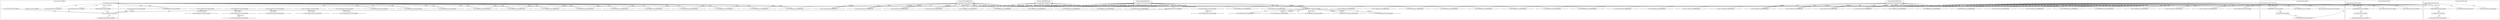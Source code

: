digraph G {
	"10.1.80.1:33910#ServerID_OuterContainerID"->"1_fwatchdog#ServerID_76c96688d7-5sj98"[ label="GET" ];
	"10.1.80.1:57170#ServerID_OuterContainerID"->"1_fwatchdog#ServerID_8665dd9487-8ztxg"[ label="GET" ];
	"1_fwatchdog#ServerID_76c96688d7-5sj98"->"10.1.80.1:33912#ServerID_OuterContainerID"[ label="RESPONSE" ];
	"10.1.80.1:40070#ServerID_OuterContainerID"->"1_fwatchdog#ServerID_6dcbcc88d5-mmq29"[ label="GET" ];
	"10.1.80.1:57168#ServerID_OuterContainerID"->"1_fwatchdog#ServerID_8665dd9487-8ztxg"[ label="GET" ];
	"1_fwatchdog#ServerID_76c96688d7-5sj98"->"10.1.80.1:33910#ServerID_OuterContainerID"[ label="RESPONSE" ];
	"10.1.80.1:40064#ServerID_OuterContainerID"->"1_fwatchdog#ServerID_6dcbcc88d5-mmq29"[ label="GET" ];
	"10.1.80.1:33912#ServerID_OuterContainerID"->"1_fwatchdog#ServerID_76c96688d7-5sj98"[ label="GET" ];
	"1_fwatchdog#ServerID_6dcbcc88d5-mmq29"->"10.1.80.1:40070#ServerID_OuterContainerID"[ label="RESPONSE" ];
	"1_fwatchdog#ServerID_8665dd9487-8ztxg"->"10.1.80.1:57170#ServerID_OuterContainerID"[ label="RESPONSE" ];
	"1_fwatchdog#ServerID_6dcbcc88d5-mmq29"->"10.1.80.1:40064#ServerID_OuterContainerID"[ label="RESPONSE" ];
	"1_fwatchdog#ServerID_8665dd9487-8ztxg"->"10.1.80.1:57168#ServerID_OuterContainerID"[ label="RESPONSE" ];
	"10.1.80.1:52979#ServerID_OuterContainerID"->"1_fwatchdog#ServerID_667d78fb58-w6kmc"[ label="GET" ];
	"10.1.80.1:52978#ServerID_OuterContainerID"->"1_fwatchdog#ServerID_667d78fb58-w6kmc"[ label="GET" ];
	"1_fwatchdog#ServerID_667d78fb58-w6kmc"->"10.1.80.1:52979#ServerID_OuterContainerID"[ label="RESPONSE" ];
	"1_fwatchdog#ServerID_667d78fb58-w6kmc"->"10.1.80.1:52978#ServerID_OuterContainerID"[ label="RESPONSE" ];
	"10.1.80.247:40612#ServerID_OuterContainerID"->"1_fwatchdog#ServerID_6dcbcc88d5-mmq29"[ label="POST" ];
	"1_fwatchdog#ServerID_6dcbcc88d5-mmq29"->"gateway:8080#ServerID_OuterContainerID"[ label="POST" ];
	"1_fwatchdog#ServerID_6dcbcc88d5-mmq29"->"10.1.80.247:8080#ServerID_OuterContainerID"[ label="POST" ];
	"10.1.80.247:36646#ServerID_OuterContainerID"->"1_fwatchdog#ServerID_8665dd9487-8ztxg"[ label="POST" ];
	"1_fwatchdog#ServerID_8665dd9487-8ztxg"->"10.1.80.247:36646#ServerID_OuterContainerID"[ label="RESPONSE" ];
	"10.1.80.247:8080#ServerID_OuterContainerID"->"1_fwatchdog#ServerID_6dcbcc88d5-mmq29"[ label="RESPONSE" ];
	"gateway:8080#ServerID_OuterContainerID"->"1_fwatchdog#ServerID_6dcbcc88d5-mmq29"[ label="RESPONSE" ];
	"10.1.80.247:41542#ServerID_OuterContainerID"->"1_fwatchdog#ServerID_76c96688d7-5sj98"[ label="POST" ];
	"1_fwatchdog#ServerID_76c96688d7-5sj98"->"10.1.80.247:41542#ServerID_OuterContainerID"[ label="RESPONSE" ];
	"1_fwatchdog#ServerID_6dcbcc88d5-mmq29"->"10.1.80.247:40612#ServerID_OuterContainerID"[ label="RESPONSE" ];
	"10.1.80.247:40640#ServerID_OuterContainerID"->"1_fwatchdog#ServerID_6dcbcc88d5-mmq29"[ label="POST" ];
	"1_fwatchdog#ServerID_6dcbcc88d5-mmq29"->"gateway:8080#ServerID_OuterContainerID"[ label="POST" ];
	"1_fwatchdog#ServerID_6dcbcc88d5-mmq29"->"10.1.80.247:8080#ServerID_OuterContainerID"[ label="POST" ];
	"10.1.80.247:49562#ServerID_OuterContainerID"->"1_fwatchdog#ServerID_667d78fb58-w6kmc"[ label="POST" ];
	"1_fwatchdog#ServerID_667d78fb58-w6kmc"->"10.1.80.247:49562#ServerID_OuterContainerID"[ label="RESPONSE" ];
	"10.1.80.247:8080#ServerID_OuterContainerID"->"1_fwatchdog#ServerID_6dcbcc88d5-mmq29"[ label="RESPONSE" ];
	"gateway:8080#ServerID_OuterContainerID"->"1_fwatchdog#ServerID_6dcbcc88d5-mmq29"[ label="RESPONSE" ];
	"1_fwatchdog#ServerID_6dcbcc88d5-mmq29"->"10.1.80.247:40640#ServerID_OuterContainerID"[ label="RESPONSE" ];
	"10.1.80.1:33981#ServerID_OuterContainerID"->"1_fwatchdog#ServerID_76c96688d7-5sj98"[ label="GET" ];
	"1_fwatchdog#ServerID_76c96688d7-5sj98"->"10.1.80.1:33981#ServerID_OuterContainerID"[ label="RESPONSE" ];
	"10.1.80.1:33980#ServerID_OuterContainerID"->"1_fwatchdog#ServerID_76c96688d7-5sj98"[ label="GET" ];
	"1_fwatchdog#ServerID_76c96688d7-5sj98"->"10.1.80.1:33980#ServerID_OuterContainerID"[ label="RESPONSE" ];
	"10.1.80.1:40138#ServerID_OuterContainerID"->"1_fwatchdog#ServerID_6dcbcc88d5-mmq29"[ label="GET" ];
	"10.1.80.1:57242#ServerID_OuterContainerID"->"1_fwatchdog#ServerID_8665dd9487-8ztxg"[ label="GET" ];
	"10.1.80.1:57238#ServerID_OuterContainerID"->"1_fwatchdog#ServerID_8665dd9487-8ztxg"[ label="GET" ];
	"10.1.80.1:40134#ServerID_OuterContainerID"->"1_fwatchdog#ServerID_6dcbcc88d5-mmq29"[ label="GET" ];
	"1_fwatchdog#ServerID_6dcbcc88d5-mmq29"->"10.1.80.1:40134#ServerID_OuterContainerID"[ label="RESPONSE" ];
	"1_fwatchdog#ServerID_8665dd9487-8ztxg"->"10.1.80.1:57238#ServerID_OuterContainerID"[ label="RESPONSE" ];
	"1_fwatchdog#ServerID_8665dd9487-8ztxg"->"10.1.80.1:57242#ServerID_OuterContainerID"[ label="RESPONSE" ];
	"1_fwatchdog#ServerID_6dcbcc88d5-mmq29"->"10.1.80.1:40138#ServerID_OuterContainerID"[ label="RESPONSE" ];
	"10.1.80.1:53048#ServerID_OuterContainerID"->"1_fwatchdog#ServerID_667d78fb58-w6kmc"[ label="GET" ];
	"10.1.80.1:53046#ServerID_OuterContainerID"->"1_fwatchdog#ServerID_667d78fb58-w6kmc"[ label="GET" ];
	"1_fwatchdog#ServerID_667d78fb58-w6kmc"->"10.1.80.1:53046#ServerID_OuterContainerID"[ label="RESPONSE" ];
	"1_fwatchdog#ServerID_667d78fb58-w6kmc"->"10.1.80.1:53048#ServerID_OuterContainerID"[ label="RESPONSE" ];
	"10.1.80.1:34010#ServerID_OuterContainerID"->"1_fwatchdog#ServerID_76c96688d7-5sj98"[ label="GET" ];
	"1_fwatchdog#ServerID_76c96688d7-5sj98"->"10.1.80.1:34010#ServerID_OuterContainerID"[ label="RESPONSE" ];
	"10.1.80.1:34012#ServerID_OuterContainerID"->"1_fwatchdog#ServerID_76c96688d7-5sj98"[ label="GET" ];
	"1_fwatchdog#ServerID_76c96688d7-5sj98"->"10.1.80.1:34012#ServerID_OuterContainerID"[ label="RESPONSE" ];
	"10.1.80.1:57272#ServerID_OuterContainerID"->"1_fwatchdog#ServerID_8665dd9487-8ztxg"[ label="GET" ];
	"10.1.80.1:40168#ServerID_OuterContainerID"->"1_fwatchdog#ServerID_6dcbcc88d5-mmq29"[ label="GET" ];
	"10.1.80.1:57266#ServerID_OuterContainerID"->"1_fwatchdog#ServerID_8665dd9487-8ztxg"[ label="GET" ];
	"10.1.80.1:40164#ServerID_OuterContainerID"->"1_fwatchdog#ServerID_6dcbcc88d5-mmq29"[ label="GET" ];
	"1_fwatchdog#ServerID_8665dd9487-8ztxg"->"10.1.80.1:57266#ServerID_OuterContainerID"[ label="RESPONSE" ];
	"1_fwatchdog#ServerID_8665dd9487-8ztxg"->"10.1.80.1:57272#ServerID_OuterContainerID"[ label="RESPONSE" ];
	"1_fwatchdog#ServerID_6dcbcc88d5-mmq29"->"10.1.80.1:40168#ServerID_OuterContainerID"[ label="RESPONSE" ];
	"1_fwatchdog#ServerID_6dcbcc88d5-mmq29"->"10.1.80.1:40164#ServerID_OuterContainerID"[ label="RESPONSE" ];
	"10.1.80.1:53077#ServerID_OuterContainerID"->"1_fwatchdog#ServerID_667d78fb58-w6kmc"[ label="GET" ];
	"1_fwatchdog#ServerID_667d78fb58-w6kmc"->"10.1.80.1:53077#ServerID_OuterContainerID"[ label="RESPONSE" ];
	"10.1.80.1:53076#ServerID_OuterContainerID"->"1_fwatchdog#ServerID_667d78fb58-w6kmc"[ label="GET" ];
	"1_fwatchdog#ServerID_667d78fb58-w6kmc"->"10.1.80.1:53076#ServerID_OuterContainerID"[ label="RESPONSE" ];
	"10.1.80.1:34032#ServerID_OuterContainerID"->"1_fwatchdog#ServerID_76c96688d7-5sj98"[ label="GET" ];
	"1_fwatchdog#ServerID_76c96688d7-5sj98"->"10.1.80.1:34032#ServerID_OuterContainerID"[ label="RESPONSE" ];
	"10.1.80.1:34034#ServerID_OuterContainerID"->"1_fwatchdog#ServerID_76c96688d7-5sj98"[ label="GET" ];
	"1_fwatchdog#ServerID_76c96688d7-5sj98"->"10.1.80.1:34034#ServerID_OuterContainerID"[ label="RESPONSE" ];
	"10.1.80.1:57290#ServerID_OuterContainerID"->"1_fwatchdog#ServerID_8665dd9487-8ztxg"[ label="GET" ];
	"10.1.80.1:57288#ServerID_OuterContainerID"->"1_fwatchdog#ServerID_8665dd9487-8ztxg"[ label="GET" ];
	"10.1.80.1:40190#ServerID_OuterContainerID"->"1_fwatchdog#ServerID_6dcbcc88d5-mmq29"[ label="GET" ];
	"1_fwatchdog#ServerID_8665dd9487-8ztxg"->"10.1.80.1:57288#ServerID_OuterContainerID"[ label="RESPONSE" ];
	"1_fwatchdog#ServerID_8665dd9487-8ztxg"->"10.1.80.1:57290#ServerID_OuterContainerID"[ label="RESPONSE" ];
	"1_fwatchdog#ServerID_6dcbcc88d5-mmq29"->"10.1.80.1:40190#ServerID_OuterContainerID"[ label="RESPONSE" ];
	"10.1.80.1:40192#ServerID_OuterContainerID"->"1_fwatchdog#ServerID_6dcbcc88d5-mmq29"[ label="GET" ];
	"1_fwatchdog#ServerID_6dcbcc88d5-mmq29"->"10.1.80.1:40192#ServerID_OuterContainerID"[ label="RESPONSE" ];
	"10.1.80.1:53100#ServerID_OuterContainerID"->"1_fwatchdog#ServerID_667d78fb58-w6kmc"[ label="GET" ];
	"1_fwatchdog#ServerID_667d78fb58-w6kmc"->"10.1.80.1:53100#ServerID_OuterContainerID"[ label="RESPONSE" ];
	"10.1.80.1:53098#ServerID_OuterContainerID"->"1_fwatchdog#ServerID_667d78fb58-w6kmc"[ label="GET" ];
	"10.1.80.1:33853#ServerID_OuterContainerID"->"1_fwatchdog#ServerID_4451aee8bc70"[ label="read" ];
	"1_fwatchdog#ServerID_667d78fb58-w6kmc"->"10.1.80.1:53098#ServerID_OuterContainerID"[ label="RESPONSE" ];
	"1_fwatchdog#ServerID_4451aee8bc70"->"10.1.80.1:33853#ServerID_OuterContainerID"[ label="write" ];
	"10.1.80.1:33852#ServerID_OuterContainerID"->"1_fwatchdog#ServerID_4451aee8bc70"[ label="read" ];
	"1_fwatchdog#ServerID_4451aee8bc70"->"10.1.80.1:33852#ServerID_OuterContainerID"[ label="write" ];
	"10.1.80.1:40010#ServerID_OuterContainerID"->"1_fwatchdog#ServerID_b10d4e8ff34a"[ label="read" ];
	"10.1.80.1:40006#ServerID_OuterContainerID"->"1_fwatchdog#ServerID_b10d4e8ff34a"[ label="read" ];
	"1_fwatchdog#ServerID_b10d4e8ff34a"->"10.1.80.1:40010#ServerID_OuterContainerID"[ label="write" ];
	"1_fwatchdog#ServerID_b10d4e8ff34a"->"10.1.80.1:40006#ServerID_OuterContainerID"[ label="write" ];
	"10.1.80.1:57114#ServerID_OuterContainerID"->"1_fwatchdog#ServerID_b81a51f66a3b"[ label="read" ];
	"10.1.80.1:57110#ServerID_OuterContainerID"->"1_fwatchdog#ServerID_b81a51f66a3b"[ label="read" ];
	"1_fwatchdog#ServerID_b81a51f66a3b"->"10.1.80.1:57114#ServerID_OuterContainerID"[ label="write" ];
	"1_fwatchdog#ServerID_b81a51f66a3b"->"10.1.80.1:57110#ServerID_OuterContainerID"[ label="write" ];
	"10.1.80.1:52918#ServerID_OuterContainerID"->"1_fwatchdog#ServerID_ef03aa1de3fe"[ label="read" ];
	"10.1.80.1:52920#ServerID_OuterContainerID"->"1_fwatchdog#ServerID_ef03aa1de3fe"[ label="read" ];
	"1_fwatchdog#ServerID_ef03aa1de3fe"->"10.1.80.1:52920#ServerID_OuterContainerID"[ label="write" ];
	"1_fwatchdog#ServerID_ef03aa1de3fe"->"10.1.80.1:52918#ServerID_OuterContainerID"[ label="write" ];
	"10.1.80.1:33880#ServerID_OuterContainerID"->"1_fwatchdog#ServerID_4451aee8bc70"[ label="read" ];
	"10.1.80.1:33882#ServerID_OuterContainerID"->"1_fwatchdog#ServerID_4451aee8bc70"[ label="read" ];
	"1_fwatchdog#ServerID_4451aee8bc70"->"10.1.80.1:33882#ServerID_OuterContainerID"[ label="write" ];
	"1_fwatchdog#ServerID_4451aee8bc70"->"10.1.80.1:33880#ServerID_OuterContainerID"[ label="write" ];
	"10.1.80.1:57140#ServerID_OuterContainerID"->"1_fwatchdog#ServerID_b81a51f66a3b"[ label="read" ];
	"1_fwatchdog#ServerID_b81a51f66a3b"->"10.1.80.1:57140#ServerID_OuterContainerID"[ label="write" ];
	"10.1.80.1:57138#ServerID_OuterContainerID"->"1_fwatchdog#ServerID_b81a51f66a3b"[ label="read" ];
	"1_fwatchdog#ServerID_b81a51f66a3b"->"10.1.80.1:57138#ServerID_OuterContainerID"[ label="write" ];
	"10.1.80.1:40042#ServerID_OuterContainerID"->"1_fwatchdog#ServerID_b10d4e8ff34a"[ label="read" ];
	"1_fwatchdog#ServerID_b10d4e8ff34a"->"10.1.80.1:40040#ServerID_OuterContainerID"[ label="write" ];
	"10.1.80.1:40040#ServerID_OuterContainerID"->"1_fwatchdog#ServerID_b10d4e8ff34a"[ label="read" ];
	"1_fwatchdog#ServerID_b10d4e8ff34a"->"10.1.80.1:40042#ServerID_OuterContainerID"[ label="write" ];
	"10.1.80.1:52951#ServerID_OuterContainerID"->"1_fwatchdog#ServerID_ef03aa1de3fe"[ label="read" ];
	"10.1.80.1:52950#ServerID_OuterContainerID"->"1_fwatchdog#ServerID_ef03aa1de3fe"[ label="read" ];
	"1_fwatchdog#ServerID_ef03aa1de3fe"->"10.1.80.1:52950#ServerID_OuterContainerID"[ label="write" ];
	"1_fwatchdog#ServerID_ef03aa1de3fe"->"10.1.80.1:52951#ServerID_OuterContainerID"[ label="write" ];
	"10.1.80.1:33912#ServerID_OuterContainerID"->"1_fwatchdog#ServerID_4451aee8bc70"[ label="read" ];
	"10.1.80.1:33910#ServerID_OuterContainerID"->"1_fwatchdog#ServerID_4451aee8bc70"[ label="read" ];
	"1_fwatchdog#ServerID_4451aee8bc70"->"10.1.80.1:33910#ServerID_OuterContainerID"[ label="write" ];
	"1_fwatchdog#ServerID_4451aee8bc70"->"10.1.80.1:33912#ServerID_OuterContainerID"[ label="write" ];
	"10.1.80.1:40070#ServerID_OuterContainerID"->"1_fwatchdog#ServerID_b10d4e8ff34a"[ label="read" ];
	"10.1.80.1:57170#ServerID_OuterContainerID"->"1_fwatchdog#ServerID_b81a51f66a3b"[ label="read" ];
	"1_fwatchdog#ServerID_b10d4e8ff34a"->"10.1.80.1:40070#ServerID_OuterContainerID"[ label="write" ];
	"10.1.80.1:40064#ServerID_OuterContainerID"->"1_fwatchdog#ServerID_b10d4e8ff34a"[ label="read" ];
	"1_fwatchdog#ServerID_b81a51f66a3b"->"10.1.80.1:57170#ServerID_OuterContainerID"[ label="write" ];
	"1_fwatchdog#ServerID_b10d4e8ff34a"->"10.1.80.1:40064#ServerID_OuterContainerID"[ label="write" ];
	"10.1.80.1:57168#ServerID_OuterContainerID"->"1_fwatchdog#ServerID_b81a51f66a3b"[ label="read" ];
	"1_fwatchdog#ServerID_b81a51f66a3b"->"10.1.80.1:57168#ServerID_OuterContainerID"[ label="write" ];
	"10.1.80.1:52979#ServerID_OuterContainerID"->"1_fwatchdog#ServerID_ef03aa1de3fe"[ label="read" ];
	"1_fwatchdog#ServerID_ef03aa1de3fe"->"10.1.80.1:52979#ServerID_OuterContainerID"[ label="write" ];
	"10.1.80.1:52978#ServerID_OuterContainerID"->"1_fwatchdog#ServerID_ef03aa1de3fe"[ label="read" ];
	"1_fwatchdog#ServerID_ef03aa1de3fe"->"10.1.80.1:52978#ServerID_OuterContainerID"[ label="write" ];
	"10.1.80.247:40612#ServerID_OuterContainerID"->"1_fwatchdog#ServerID_b10d4e8ff34a"[ label="read" ];
	"1_fwatchdog#ServerID_b10d4e8ff34a"->"pipe:[320783068]#ServerID_b10d4e8ff34a"[ label="write" ];
	"1_fwatchdog#ServerID_b10d4e8ff34a"->"localhost:3000#ServerID_b10d4e8ff34a"[ label="connect" ];
	"localhost:3000#ServerID_b10d4e8ff34a"->"1_fwatchdog#ServerID_b10d4e8ff34a"[ label="read" ];
	"1_fwatchdog#ServerID_b10d4e8ff34a"->"localhost:3000#ServerID_b10d4e8ff34a"[ label="write" ];
	"11_node#ServerID_b10d4e8ff34a"->"pipe:[320783202]#ServerID_b10d4e8ff34a"[ label="write" ];
	"localhost:3000#ServerID_b10d4e8ff34a"->"11_node#ServerID_b10d4e8ff34a"[ label="read" ];
	"/etc/hosts#ServerID_b10d4e8ff34a"->"11_node#ServerID_b10d4e8ff34a"[ label="read" ];
	"/etc/resolv.conf#ServerID_b10d4e8ff34a"->"11_node#ServerID_b10d4e8ff34a"[ label="read" ];
	"11_node#ServerID_b10d4e8ff34a"->"10.152.183.10:53#ServerID_OuterContainerID"[ label="sendto" ];
	"10.152.183.10:53#ServerID_OuterContainerID"->"11_node#ServerID_b10d4e8ff34a"[ label="recvfrom" ];
	"11_node#ServerID_b10d4e8ff34a"->"gateway:8080#ServerID_OuterContainerID"[ label="connect" ];
	"localhost:3000#ServerID_b81a51f66a3b"->"1_fwatchdog#ServerID_b81a51f66a3b"[ label="read" ];
	"1_fwatchdog#ServerID_b81a51f66a3b"->"pipe:[320783878]#ServerID_b81a51f66a3b"[ label="write" ];
	"1_fwatchdog#ServerID_b81a51f66a3b"->"localhost:3000#ServerID_b81a51f66a3b"[ label="connect" ];
	"10.1.80.247:36646#ServerID_OuterContainerID"->"1_fwatchdog#ServerID_b81a51f66a3b"[ label="read" ];
	"12_node#ServerID_b81a51f66a3b"->"pipe:[320784050]#ServerID_b81a51f66a3b"[ label="write" ];
	"localhost:3000#ServerID_b81a51f66a3b"->"12_node#ServerID_b81a51f66a3b"[ label="read" ];
	"1_fwatchdog#ServerID_b81a51f66a3b"->"localhost:3000#ServerID_b81a51f66a3b"[ label="write" ];
	"1_fwatchdog#ServerID_b81a51f66a3b"->"pipe:[320783879]#ServerID_b81a51f66a3b"[ label="write" ];
	"1_fwatchdog#ServerID_b81a51f66a3b"->"10.1.80.247:36646#ServerID_OuterContainerID"[ label="write" ];
	"gateway:8080#ServerID_OuterContainerID"->"11_node#ServerID_b10d4e8ff34a"[ label="read" ];
	"localhost:3000#ServerID_4451aee8bc70"->"16_node#ServerID_4451aee8bc70"[ label="read" ];
	"1_fwatchdog#ServerID_4451aee8bc70"->"localhost:3000#ServerID_4451aee8bc70"[ label="connect" ];
	"10.1.80.247:41542#ServerID_OuterContainerID"->"1_fwatchdog#ServerID_4451aee8bc70"[ label="read" ];
	"localhost:3000#ServerID_4451aee8bc70"->"1_fwatchdog#ServerID_4451aee8bc70"[ label="read" ];
	"16_node#ServerID_4451aee8bc70"->"pipe:[320783834]#ServerID_4451aee8bc70"[ label="write" ];
	"1_fwatchdog#ServerID_4451aee8bc70"->"localhost:3000#ServerID_4451aee8bc70"[ label="write" ];
	"pipe:[320783834]#ServerID_4451aee8bc70"->"1_fwatchdog#ServerID_4451aee8bc70"[ label="read" ];
	"1_fwatchdog#ServerID_4451aee8bc70"->"pipe:[320783696]#ServerID_4451aee8bc70"[ label="write" ];
	"1_fwatchdog#ServerID_4451aee8bc70"->"/home/app/request.alastor.log#ServerID_4451aee8bc70"[ label="write" ];
	"1_fwatchdog#ServerID_4451aee8bc70"->"10.1.80.247:41542#ServerID_OuterContainerID"[ label="write" ];
	"1_fwatchdog#ServerID_b10d4e8ff34a"->"pipe:[320783069]#ServerID_b10d4e8ff34a"[ label="write" ];
	"1_fwatchdog#ServerID_b10d4e8ff34a"->"10.1.80.247:40612#ServerID_OuterContainerID"[ label="write" ];
	"10.1.80.247:40640#ServerID_OuterContainerID"->"1_fwatchdog#ServerID_b10d4e8ff34a"[ label="read" ];
	"10.1.80.247:49562#ServerID_OuterContainerID"->"1_fwatchdog#ServerID_ef03aa1de3fe"[ label="read" ];
	"1_fwatchdog#ServerID_ef03aa1de3fe"->"localhost:3000#ServerID_ef03aa1de3fe"[ label="connect" ];
	"1_fwatchdog#ServerID_ef03aa1de3fe"->"localhost:3000#ServerID_ef03aa1de3fe"[ label="write" ];
	"localhost:3000#ServerID_ef03aa1de3fe"->"1_fwatchdog#ServerID_ef03aa1de3fe"[ label="read" ];
	"1_fwatchdog#ServerID_ef03aa1de3fe"->"pipe:[320783281]#ServerID_ef03aa1de3fe"[ label="write" ];
	"localhost:3000#ServerID_ef03aa1de3fe"->"12_node#ServerID_ef03aa1de3fe"[ label="read" ];
	"12_node#ServerID_ef03aa1de3fe"->"pipe:[320784729]#ServerID_ef03aa1de3fe"[ label="write" ];
	"1_fwatchdog#ServerID_ef03aa1de3fe"->"pipe:[320783282]#ServerID_ef03aa1de3fe"[ label="write" ];
	"1_fwatchdog#ServerID_ef03aa1de3fe"->"10.1.80.247:49562#ServerID_OuterContainerID"[ label="write" ];
	"1_fwatchdog#ServerID_b10d4e8ff34a"->"10.1.80.247:40640#ServerID_OuterContainerID"[ label="write" ];
	"1_fwatchdog#ServerID_4451aee8bc70"->"10.1.80.1:33981#ServerID_OuterContainerID"[ label="write" ];
	"10.1.80.1:33981#ServerID_OuterContainerID"->"1_fwatchdog#ServerID_4451aee8bc70"[ label="read" ];
	"10.1.80.1:33980#ServerID_OuterContainerID"->"1_fwatchdog#ServerID_4451aee8bc70"[ label="read" ];
	"10.1.80.1:40134#ServerID_OuterContainerID"->"1_fwatchdog#ServerID_b10d4e8ff34a"[ label="read" ];
	"1_fwatchdog#ServerID_4451aee8bc70"->"10.1.80.1:33980#ServerID_OuterContainerID"[ label="write" ];
	"10.1.80.1:57238#ServerID_OuterContainerID"->"1_fwatchdog#ServerID_b81a51f66a3b"[ label="read" ];
	"10.1.80.1:40138#ServerID_OuterContainerID"->"1_fwatchdog#ServerID_b10d4e8ff34a"[ label="read" ];
	"10.1.80.1:57242#ServerID_OuterContainerID"->"1_fwatchdog#ServerID_b81a51f66a3b"[ label="read" ];
	"1_fwatchdog#ServerID_b10d4e8ff34a"->"10.1.80.1:40134#ServerID_OuterContainerID"[ label="write" ];
	"1_fwatchdog#ServerID_b81a51f66a3b"->"10.1.80.1:57238#ServerID_OuterContainerID"[ label="write" ];
	"1_fwatchdog#ServerID_b10d4e8ff34a"->"10.1.80.1:40138#ServerID_OuterContainerID"[ label="write" ];
	"1_fwatchdog#ServerID_b81a51f66a3b"->"10.1.80.1:57242#ServerID_OuterContainerID"[ label="write" ];
	"10.1.80.1:53048#ServerID_OuterContainerID"->"1_fwatchdog#ServerID_ef03aa1de3fe"[ label="read" ];
	"1_fwatchdog#ServerID_ef03aa1de3fe"->"10.1.80.1:53046#ServerID_OuterContainerID"[ label="write" ];
	"10.1.80.1:53046#ServerID_OuterContainerID"->"1_fwatchdog#ServerID_ef03aa1de3fe"[ label="read" ];
	"1_fwatchdog#ServerID_ef03aa1de3fe"->"10.1.80.1:53048#ServerID_OuterContainerID"[ label="write" ];
	"10.1.80.1:34010#ServerID_OuterContainerID"->"1_fwatchdog#ServerID_4451aee8bc70"[ label="read" ];
	"1_fwatchdog#ServerID_4451aee8bc70"->"10.1.80.1:34010#ServerID_OuterContainerID"[ label="write" ];
	"10.1.80.1:57266#ServerID_OuterContainerID"->"1_fwatchdog#ServerID_b81a51f66a3b"[ label="read" ];
	"10.1.80.1:34012#ServerID_OuterContainerID"->"1_fwatchdog#ServerID_4451aee8bc70"[ label="read" ];
	"1_fwatchdog#ServerID_4451aee8bc70"->"10.1.80.1:34012#ServerID_OuterContainerID"[ label="write" ];
	"10.1.80.1:40164#ServerID_OuterContainerID"->"1_fwatchdog#ServerID_b10d4e8ff34a"[ label="read" ];
	"10.1.80.1:40168#ServerID_OuterContainerID"->"1_fwatchdog#ServerID_b10d4e8ff34a"[ label="read" ];
	"10.1.80.1:57272#ServerID_OuterContainerID"->"1_fwatchdog#ServerID_b81a51f66a3b"[ label="read" ];
	"1_fwatchdog#ServerID_b81a51f66a3b"->"10.1.80.1:57266#ServerID_OuterContainerID"[ label="write" ];
	"1_fwatchdog#ServerID_b81a51f66a3b"->"10.1.80.1:57272#ServerID_OuterContainerID"[ label="write" ];
	"1_fwatchdog#ServerID_b10d4e8ff34a"->"10.1.80.1:40168#ServerID_OuterContainerID"[ label="write" ];
	"1_fwatchdog#ServerID_b10d4e8ff34a"->"10.1.80.1:40164#ServerID_OuterContainerID"[ label="write" ];
	"10.1.80.1:53076#ServerID_OuterContainerID"->"1_fwatchdog#ServerID_ef03aa1de3fe"[ label="read" ];
	"10.1.80.1:53077#ServerID_OuterContainerID"->"1_fwatchdog#ServerID_ef03aa1de3fe"[ label="read" ];
	"1_fwatchdog#ServerID_ef03aa1de3fe"->"10.1.80.1:53077#ServerID_OuterContainerID"[ label="write" ];
	"10.1.80.1:34034#ServerID_OuterContainerID"->"1_fwatchdog#ServerID_4451aee8bc70"[ label="read" ];
	"10.1.80.1:34032#ServerID_OuterContainerID"->"1_fwatchdog#ServerID_4451aee8bc70"[ label="read" ];
	"1_fwatchdog#ServerID_ef03aa1de3fe"->"10.1.80.1:53076#ServerID_OuterContainerID"[ label="write" ];
	"1_fwatchdog#ServerID_4451aee8bc70"->"10.1.80.1:34032#ServerID_OuterContainerID"[ label="write" ];
	"1_fwatchdog#ServerID_4451aee8bc70"->"10.1.80.1:34034#ServerID_OuterContainerID"[ label="write" ];
	"10.1.80.1:57288#ServerID_OuterContainerID"->"1_fwatchdog#ServerID_b81a51f66a3b"[ label="read" ];
	"10.1.80.1:57290#ServerID_OuterContainerID"->"1_fwatchdog#ServerID_b81a51f66a3b"[ label="read" ];
	"10.1.80.1:40190#ServerID_OuterContainerID"->"1_fwatchdog#ServerID_b10d4e8ff34a"[ label="read" ];
	"1_fwatchdog#ServerID_b81a51f66a3b"->"10.1.80.1:57288#ServerID_OuterContainerID"[ label="write" ];
	"1_fwatchdog#ServerID_b81a51f66a3b"->"10.1.80.1:57290#ServerID_OuterContainerID"[ label="write" ];
	"1_fwatchdog#ServerID_b10d4e8ff34a"->"10.1.80.1:40190#ServerID_OuterContainerID"[ label="write" ];
	"10.1.80.1:40192#ServerID_OuterContainerID"->"1_fwatchdog#ServerID_b10d4e8ff34a"[ label="read" ];
	"1_fwatchdog#ServerID_b10d4e8ff34a"->"10.1.80.1:40192#ServerID_OuterContainerID"[ label="write" ];
	"10.1.80.1:53100#ServerID_OuterContainerID"->"1_fwatchdog#ServerID_ef03aa1de3fe"[ label="read" ];
	"10.1.80.1:53098#ServerID_OuterContainerID"->"1_fwatchdog#ServerID_ef03aa1de3fe"[ label="read" ];
	"1_fwatchdog#ServerID_ef03aa1de3fe"->"10.1.80.1:53100#ServerID_OuterContainerID"[ label="write" ];
	"1_fwatchdog#ServerID_ef03aa1de3fe"->"10.1.80.1:53098#ServerID_OuterContainerID"[ label="write" ];
	"10.1.80.235:8181#ServerID_OuterContainerID"->"10.1.80.1:40538#ServerID_OuterContainerID"[ label="RESPONSE" ];
	"10.1.80.1:40538#ServerID_OuterContainerID"->"10.1.80.235:8181#ServerID_OuterContainerID"[ label="GET" ];
	"10.1.80.1:48676#ServerID_OuterContainerID"->"10.1.80.233:8000#ServerID_OuterContainerID"[ label="GET" ];
	"10.1.80.233:8000#ServerID_OuterContainerID"->"10.1.80.1:48676#ServerID_OuterContainerID"[ label="RESPONSE" ];
	"10.1.80.1:51376#ServerID_OuterContainerID"->"10.1.80.243:9090#ServerID_OuterContainerID"[ label="GET" ];
	"10.1.80.243:9090#ServerID_OuterContainerID"->"10.1.80.1:51376#ServerID_OuterContainerID"[ label="RESPONSE" ];
	"10.1.80.1:49006#ServerID_OuterContainerID"->"10.1.80.247:8080#ServerID_OuterContainerID"[ label="POST" ];
	"10.1.80.247:8080#ServerID_OuterContainerID"->"10.1.80.1:49006#ServerID_OuterContainerID"[ label="RESPONSE" ];
	"10.1.80.247:8080#ServerID_OuterContainerID"->"10.0.88.125:31112#ServerID_OuterContainerID"[ label="RESPONSE" ];
	"10.1.80.1:56538#ServerID_OuterContainerID"->"10.1.80.247:8080#ServerID_OuterContainerID"[ label="POST" ];
	"10.1.80.247:8080#ServerID_OuterContainerID"->"10.1.80.1:56538#ServerID_OuterContainerID"[ label="RESPONSE" ];
	"10.1.80.247:8080#ServerID_OuterContainerID"->"10.0.88.125:31112#ServerID_OuterContainerID"[ label="RESPONSE" ];
	"10.1.80.243:35070#ServerID_OuterContainerID"->"10.1.80.247:8082#ServerID_OuterContainerID"[ label="GET" ];
	"10.1.80.247:8082#ServerID_OuterContainerID"->"10.1.80.243:35070#ServerID_OuterContainerID"[ label="RESPONSE" ];
	"10.1.80.1:48882#ServerID_OuterContainerID"->"10.1.80.245:9093#ServerID_OuterContainerID"[ label="GET" ];
	"10.1.80.1:45134#ServerID_OuterContainerID"->"10.1.80.235:8080#ServerID_OuterContainerID"[ label="GET" ];
	"10.1.80.245:9093#ServerID_OuterContainerID"->"10.1.80.1:48882#ServerID_OuterContainerID"[ label="RESPONSE" ];
	"10.1.80.235:8080#ServerID_OuterContainerID"->"10.1.80.1:45134#ServerID_OuterContainerID"[ label="RESPONSE" ];
	"10.1.80.1:36528#ServerID_OuterContainerID"->"10.1.80.247:8080#ServerID_OuterContainerID"[ label="GET" ];
	"10.1.80.247:8080#ServerID_OuterContainerID"->"10.1.80.1:36528#ServerID_OuterContainerID"[ label="RESPONSE" ];
	"10.1.80.1:36530#ServerID_OuterContainerID"->"10.1.80.247:8080#ServerID_OuterContainerID"[ label="GET" ];
	"10.1.80.247:8080#ServerID_OuterContainerID"->"10.1.80.1:36530#ServerID_OuterContainerID"[ label="RESPONSE" ];
	"10.1.80.1:48914#ServerID_OuterContainerID"->"10.1.80.245:9093#ServerID_OuterContainerID"[ label="GET" ];
	"10.1.80.245:9093#ServerID_OuterContainerID"->"10.1.80.1:48914#ServerID_OuterContainerID"[ label="RESPONSE" ];
	subgraph "clusterServerID_4451aee8bc70" {
	label="clusterServerID_4451aee8bc70";
	"/home/app/request.alastor.log#ServerID_4451aee8bc70" [ shape=ellipse ];
	"16_node#ServerID_4451aee8bc70" [ shape=box ];
	"1_fwatchdog#ServerID_4451aee8bc70" [ shape=box ];
	"localhost:3000#ServerID_4451aee8bc70" [ shape=diamond ];
	"pipe:[320783696]#ServerID_4451aee8bc70" [ shape=ellipse ];
	"pipe:[320783834]#ServerID_4451aee8bc70" [ shape=ellipse ];

}
;
	subgraph "clusterServerID_667d78fb58-w6kmc" {
	label="clusterServerID_667d78fb58-w6kmc";
	"1_fwatchdog#ServerID_667d78fb58-w6kmc" [ shape=box ];

}
;
	subgraph "clusterServerID_6dcbcc88d5-mmq29" {
	label="clusterServerID_6dcbcc88d5-mmq29";
	"1_fwatchdog#ServerID_6dcbcc88d5-mmq29" [ shape=box ];

}
;
	subgraph "clusterServerID_76c96688d7-5sj98" {
	label="clusterServerID_76c96688d7-5sj98";
	"1_fwatchdog#ServerID_76c96688d7-5sj98" [ shape=box ];

}
;
	subgraph "clusterServerID_8665dd9487-8ztxg" {
	label="clusterServerID_8665dd9487-8ztxg";
	"1_fwatchdog#ServerID_8665dd9487-8ztxg" [ shape=box ];

}
;
	subgraph "clusterServerID_OuterContainerID" {
	label="clusterServerID_OuterContainerID";
	"10.0.88.125:31112#ServerID_OuterContainerID" [ shape=diamond ];
	"10.1.80.1:33852#ServerID_OuterContainerID" [ shape=diamond ];
	"10.1.80.1:33853#ServerID_OuterContainerID" [ shape=diamond ];
	"10.1.80.1:33880#ServerID_OuterContainerID" [ shape=diamond ];
	"10.1.80.1:33882#ServerID_OuterContainerID" [ shape=diamond ];
	"10.1.80.1:33910#ServerID_OuterContainerID" [ shape=diamond ];
	"10.1.80.1:33912#ServerID_OuterContainerID" [ shape=diamond ];
	"10.1.80.1:33980#ServerID_OuterContainerID" [ shape=diamond ];
	"10.1.80.1:33981#ServerID_OuterContainerID" [ shape=diamond ];
	"10.1.80.1:34010#ServerID_OuterContainerID" [ shape=diamond ];
	"10.1.80.1:34012#ServerID_OuterContainerID" [ shape=diamond ];
	"10.1.80.1:34032#ServerID_OuterContainerID" [ shape=diamond ];
	"10.1.80.1:34034#ServerID_OuterContainerID" [ shape=diamond ];
	"10.1.80.1:36528#ServerID_OuterContainerID" [ shape=diamond ];
	"10.1.80.1:36530#ServerID_OuterContainerID" [ shape=diamond ];
	"10.1.80.1:40006#ServerID_OuterContainerID" [ shape=diamond ];
	"10.1.80.1:40010#ServerID_OuterContainerID" [ shape=diamond ];
	"10.1.80.1:40040#ServerID_OuterContainerID" [ shape=diamond ];
	"10.1.80.1:40042#ServerID_OuterContainerID" [ shape=diamond ];
	"10.1.80.1:40064#ServerID_OuterContainerID" [ shape=diamond ];
	"10.1.80.1:40070#ServerID_OuterContainerID" [ shape=diamond ];
	"10.1.80.1:40134#ServerID_OuterContainerID" [ shape=diamond ];
	"10.1.80.1:40138#ServerID_OuterContainerID" [ shape=diamond ];
	"10.1.80.1:40164#ServerID_OuterContainerID" [ shape=diamond ];
	"10.1.80.1:40168#ServerID_OuterContainerID" [ shape=diamond ];
	"10.1.80.1:40190#ServerID_OuterContainerID" [ shape=diamond ];
	"10.1.80.1:40192#ServerID_OuterContainerID" [ shape=diamond ];
	"10.1.80.1:40538#ServerID_OuterContainerID" [ shape=diamond ];
	"10.1.80.1:45134#ServerID_OuterContainerID" [ shape=diamond ];
	"10.1.80.1:48676#ServerID_OuterContainerID" [ shape=diamond ];
	"10.1.80.1:48882#ServerID_OuterContainerID" [ shape=diamond ];
	"10.1.80.1:48914#ServerID_OuterContainerID" [ shape=diamond ];
	"10.1.80.1:49006#ServerID_OuterContainerID" [ shape=diamond ];
	"10.1.80.1:51376#ServerID_OuterContainerID" [ shape=diamond ];
	"10.1.80.1:52918#ServerID_OuterContainerID" [ shape=diamond ];
	"10.1.80.1:52920#ServerID_OuterContainerID" [ shape=diamond ];
	"10.1.80.1:52950#ServerID_OuterContainerID" [ shape=diamond ];
	"10.1.80.1:52951#ServerID_OuterContainerID" [ shape=diamond ];
	"10.1.80.1:52978#ServerID_OuterContainerID" [ shape=diamond ];
	"10.1.80.1:52979#ServerID_OuterContainerID" [ shape=diamond ];
	"10.1.80.1:53046#ServerID_OuterContainerID" [ shape=diamond ];
	"10.1.80.1:53048#ServerID_OuterContainerID" [ shape=diamond ];
	"10.1.80.1:53076#ServerID_OuterContainerID" [ shape=diamond ];
	"10.1.80.1:53077#ServerID_OuterContainerID" [ shape=diamond ];
	"10.1.80.1:53098#ServerID_OuterContainerID" [ shape=diamond ];
	"10.1.80.1:53100#ServerID_OuterContainerID" [ shape=diamond ];
	"10.1.80.1:56538#ServerID_OuterContainerID" [ shape=diamond ];
	"10.1.80.1:57110#ServerID_OuterContainerID" [ shape=diamond ];
	"10.1.80.1:57114#ServerID_OuterContainerID" [ shape=diamond ];
	"10.1.80.1:57138#ServerID_OuterContainerID" [ shape=diamond ];
	"10.1.80.1:57140#ServerID_OuterContainerID" [ shape=diamond ];
	"10.1.80.1:57168#ServerID_OuterContainerID" [ shape=diamond ];
	"10.1.80.1:57170#ServerID_OuterContainerID" [ shape=diamond ];
	"10.1.80.1:57238#ServerID_OuterContainerID" [ shape=diamond ];
	"10.1.80.1:57242#ServerID_OuterContainerID" [ shape=diamond ];
	"10.1.80.1:57266#ServerID_OuterContainerID" [ shape=diamond ];
	"10.1.80.1:57272#ServerID_OuterContainerID" [ shape=diamond ];
	"10.1.80.1:57288#ServerID_OuterContainerID" [ shape=diamond ];
	"10.1.80.1:57290#ServerID_OuterContainerID" [ shape=diamond ];
	"10.1.80.233:8000#ServerID_OuterContainerID" [ shape=diamond ];
	"10.1.80.235:8080#ServerID_OuterContainerID" [ shape=diamond ];
	"10.1.80.235:8181#ServerID_OuterContainerID" [ shape=diamond ];
	"10.1.80.243:35070#ServerID_OuterContainerID" [ shape=diamond ];
	"10.1.80.243:9090#ServerID_OuterContainerID" [ shape=diamond ];
	"10.1.80.245:9093#ServerID_OuterContainerID" [ shape=diamond ];
	"10.1.80.247:36646#ServerID_OuterContainerID" [ shape=diamond ];
	"10.1.80.247:40612#ServerID_OuterContainerID" [ shape=diamond ];
	"10.1.80.247:40640#ServerID_OuterContainerID" [ shape=diamond ];
	"10.1.80.247:41542#ServerID_OuterContainerID" [ shape=diamond ];
	"10.1.80.247:49562#ServerID_OuterContainerID" [ shape=diamond ];
	"10.1.80.247:8080#ServerID_OuterContainerID" [ shape=diamond ];
	"10.1.80.247:8082#ServerID_OuterContainerID" [ shape=diamond ];
	"10.152.183.10:53#ServerID_OuterContainerID" [ shape=diamond ];
	"gateway:8080#ServerID_OuterContainerID" [ shape=diamond ];

}
;
	subgraph "clusterServerID_b10d4e8ff34a" {
	label="clusterServerID_b10d4e8ff34a";
	"/etc/hosts#ServerID_b10d4e8ff34a" [ shape=ellipse ];
	"/etc/resolv.conf#ServerID_b10d4e8ff34a" [ shape=ellipse ];
	"11_node#ServerID_b10d4e8ff34a" [ shape=box ];
	"1_fwatchdog#ServerID_b10d4e8ff34a" [ shape=box ];
	"localhost:3000#ServerID_b10d4e8ff34a" [ shape=diamond ];
	"pipe:[320783068]#ServerID_b10d4e8ff34a" [ shape=ellipse ];
	"pipe:[320783069]#ServerID_b10d4e8ff34a" [ shape=ellipse ];
	"pipe:[320783202]#ServerID_b10d4e8ff34a" [ shape=ellipse ];

}
;
	subgraph "clusterServerID_b81a51f66a3b" {
	label="clusterServerID_b81a51f66a3b";
	"12_node#ServerID_b81a51f66a3b" [ shape=box ];
	"1_fwatchdog#ServerID_b81a51f66a3b" [ shape=box ];
	"localhost:3000#ServerID_b81a51f66a3b" [ shape=diamond ];
	"pipe:[320783878]#ServerID_b81a51f66a3b" [ shape=ellipse ];
	"pipe:[320783879]#ServerID_b81a51f66a3b" [ shape=ellipse ];
	"pipe:[320784050]#ServerID_b81a51f66a3b" [ shape=ellipse ];

}
;
	subgraph "clusterServerID_ef03aa1de3fe" {
	label="clusterServerID_ef03aa1de3fe";
	"12_node#ServerID_ef03aa1de3fe" [ shape=box ];
	"1_fwatchdog#ServerID_ef03aa1de3fe" [ shape=box ];
	"localhost:3000#ServerID_ef03aa1de3fe" [ shape=diamond ];
	"pipe:[320783281]#ServerID_ef03aa1de3fe" [ shape=ellipse ];
	"pipe:[320783282]#ServerID_ef03aa1de3fe" [ shape=ellipse ];
	"pipe:[320784729]#ServerID_ef03aa1de3fe" [ shape=ellipse ];

}
;

}
